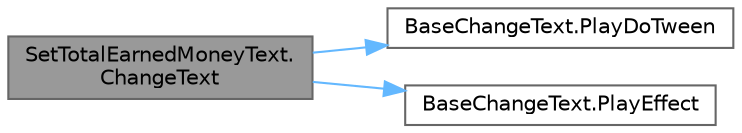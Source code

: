 digraph "SetTotalEarnedMoneyText.ChangeText"
{
 // LATEX_PDF_SIZE
  bgcolor="transparent";
  edge [fontname=Helvetica,fontsize=10,labelfontname=Helvetica,labelfontsize=10];
  node [fontname=Helvetica,fontsize=10,shape=box,height=0.2,width=0.4];
  rankdir="LR";
  Node1 [id="Node000001",label="SetTotalEarnedMoneyText.\lChangeText",height=0.2,width=0.4,color="gray40", fillcolor="grey60", style="filled", fontcolor="black",tooltip=" "];
  Node1 -> Node2 [id="edge1_Node000001_Node000002",color="steelblue1",style="solid",tooltip=" "];
  Node2 [id="Node000002",label="BaseChangeText.PlayDoTween",height=0.2,width=0.4,color="grey40", fillcolor="white", style="filled",URL="$class_base_change_text.html#a551d8e19da8bc726f852f9c84088a528",tooltip=" "];
  Node1 -> Node3 [id="edge2_Node000001_Node000003",color="steelblue1",style="solid",tooltip=" "];
  Node3 [id="Node000003",label="BaseChangeText.PlayEffect",height=0.2,width=0.4,color="grey40", fillcolor="white", style="filled",URL="$class_base_change_text.html#a6a5e664db439088bc1b38fd935f3e5d3",tooltip=" "];
}
